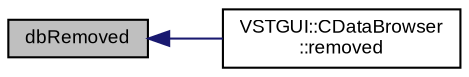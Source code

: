 digraph "dbRemoved"
{
  bgcolor="transparent";
  edge [fontname="Arial",fontsize="9",labelfontname="Arial",labelfontsize="9"];
  node [fontname="Arial",fontsize="9",shape=record];
  rankdir="LR";
  Node1 [label="dbRemoved",height=0.2,width=0.4,color="black", fillcolor="grey75", style="filled" fontcolor="black"];
  Node1 -> Node2 [dir="back",color="midnightblue",fontsize="9",style="solid",fontname="Arial"];
  Node2 [label="VSTGUI::CDataBrowser\l::removed",height=0.2,width=0.4,color="black",URL="$class_v_s_t_g_u_i_1_1_c_data_browser.html#a49265b3f3a104df683a4fb5867d09555",tooltip="view is removed from parent view "];
}
